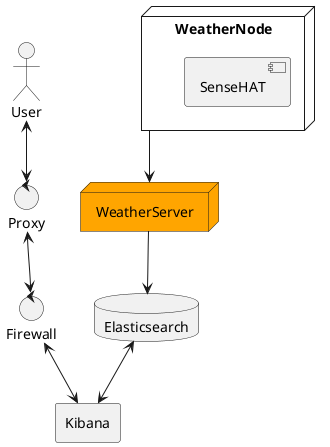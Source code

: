 @startuml
'https://plantuml.com/deployment-diagram

actor User
control Firewall
control Proxy
node WeatherServer #Orange
node WeatherNode {
    component SenseHAT
}
database Elasticsearch
rectangle Kibana

User <--> Proxy
Proxy <--> Firewall
Firewall <--> Kibana
WeatherNode --> WeatherServer
WeatherServer --> Elasticsearch
Elasticsearch <--> Kibana

@enduml